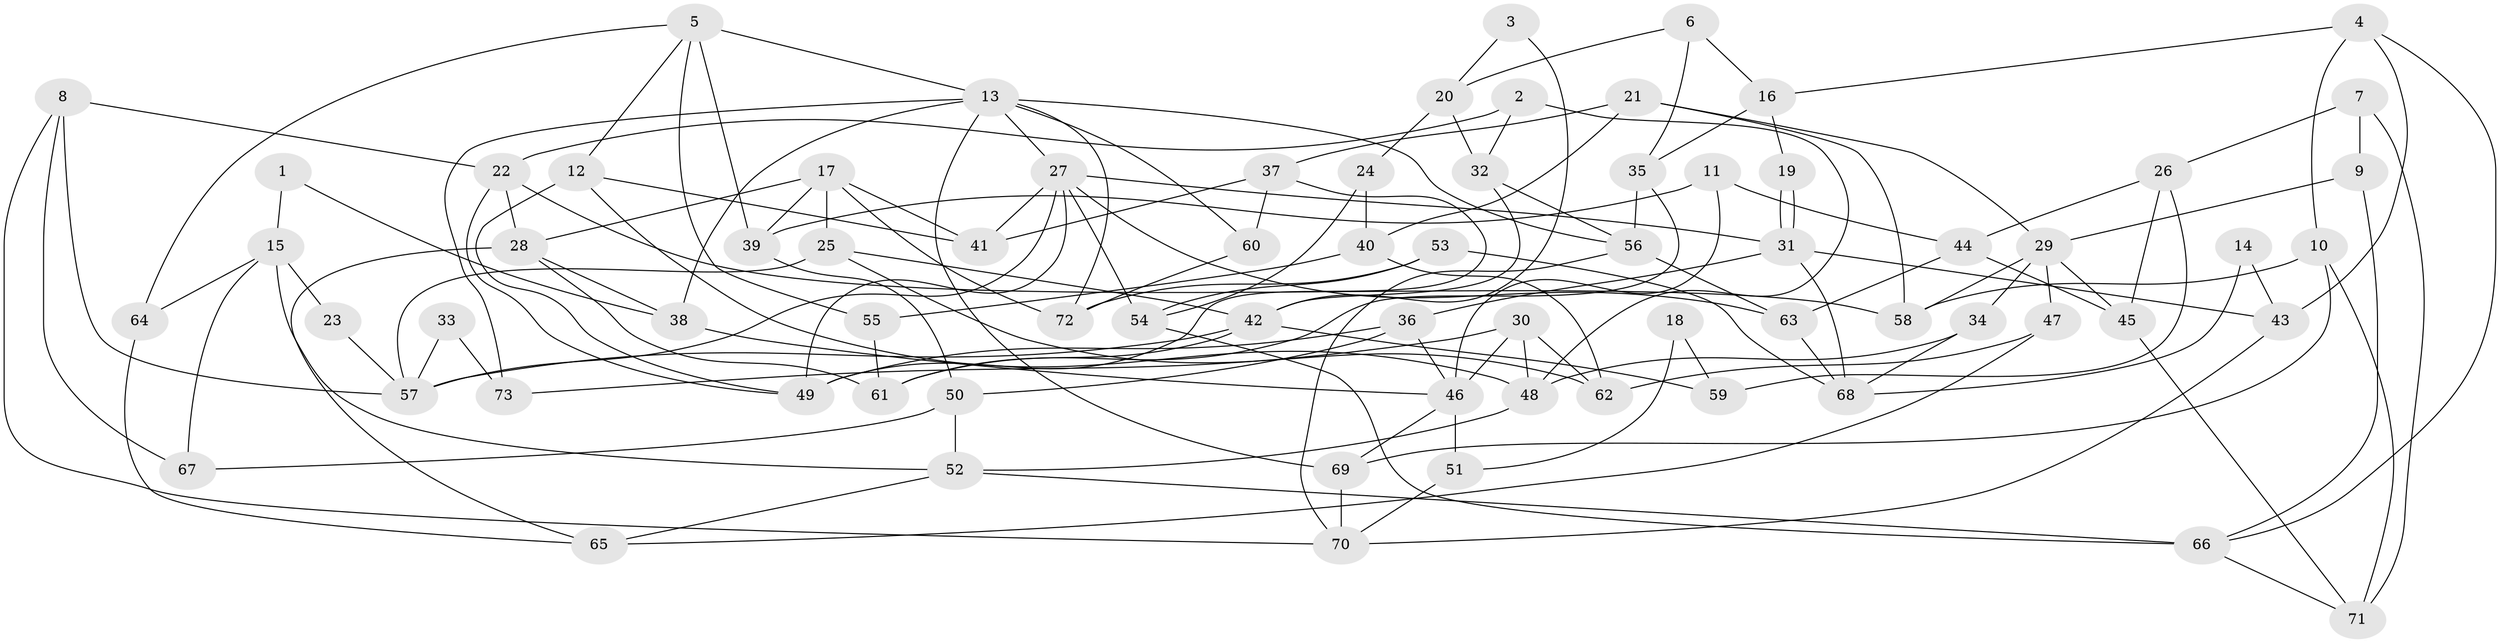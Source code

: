 // coarse degree distribution, {4: 0.28846153846153844, 2: 0.09615384615384616, 5: 0.25, 3: 0.17307692307692307, 12: 0.019230769230769232, 8: 0.057692307692307696, 7: 0.07692307692307693, 6: 0.038461538461538464}
// Generated by graph-tools (version 1.1) at 2025/37/03/04/25 23:37:14]
// undirected, 73 vertices, 146 edges
graph export_dot {
  node [color=gray90,style=filled];
  1;
  2;
  3;
  4;
  5;
  6;
  7;
  8;
  9;
  10;
  11;
  12;
  13;
  14;
  15;
  16;
  17;
  18;
  19;
  20;
  21;
  22;
  23;
  24;
  25;
  26;
  27;
  28;
  29;
  30;
  31;
  32;
  33;
  34;
  35;
  36;
  37;
  38;
  39;
  40;
  41;
  42;
  43;
  44;
  45;
  46;
  47;
  48;
  49;
  50;
  51;
  52;
  53;
  54;
  55;
  56;
  57;
  58;
  59;
  60;
  61;
  62;
  63;
  64;
  65;
  66;
  67;
  68;
  69;
  70;
  71;
  72;
  73;
  1 -- 15;
  1 -- 38;
  2 -- 32;
  2 -- 48;
  2 -- 22;
  3 -- 20;
  3 -- 42;
  4 -- 10;
  4 -- 43;
  4 -- 16;
  4 -- 66;
  5 -- 55;
  5 -- 12;
  5 -- 13;
  5 -- 39;
  5 -- 64;
  6 -- 20;
  6 -- 35;
  6 -- 16;
  7 -- 9;
  7 -- 26;
  7 -- 71;
  8 -- 67;
  8 -- 22;
  8 -- 57;
  8 -- 70;
  9 -- 66;
  9 -- 29;
  10 -- 71;
  10 -- 69;
  10 -- 58;
  11 -- 46;
  11 -- 39;
  11 -- 44;
  12 -- 49;
  12 -- 41;
  12 -- 48;
  13 -- 27;
  13 -- 38;
  13 -- 56;
  13 -- 60;
  13 -- 69;
  13 -- 72;
  13 -- 73;
  14 -- 68;
  14 -- 43;
  15 -- 52;
  15 -- 64;
  15 -- 23;
  15 -- 67;
  16 -- 19;
  16 -- 35;
  17 -- 25;
  17 -- 28;
  17 -- 39;
  17 -- 41;
  17 -- 72;
  18 -- 59;
  18 -- 51;
  19 -- 31;
  19 -- 31;
  20 -- 32;
  20 -- 24;
  21 -- 58;
  21 -- 29;
  21 -- 37;
  21 -- 40;
  22 -- 49;
  22 -- 28;
  22 -- 58;
  23 -- 57;
  24 -- 54;
  24 -- 40;
  25 -- 42;
  25 -- 57;
  25 -- 62;
  26 -- 45;
  26 -- 44;
  26 -- 59;
  27 -- 49;
  27 -- 41;
  27 -- 31;
  27 -- 54;
  27 -- 57;
  27 -- 63;
  28 -- 38;
  28 -- 61;
  28 -- 65;
  29 -- 58;
  29 -- 34;
  29 -- 45;
  29 -- 47;
  30 -- 48;
  30 -- 62;
  30 -- 46;
  30 -- 73;
  31 -- 36;
  31 -- 43;
  31 -- 68;
  32 -- 56;
  32 -- 42;
  33 -- 73;
  33 -- 57;
  34 -- 48;
  34 -- 68;
  35 -- 56;
  35 -- 61;
  36 -- 46;
  36 -- 49;
  36 -- 50;
  37 -- 60;
  37 -- 41;
  37 -- 49;
  38 -- 46;
  39 -- 50;
  40 -- 62;
  40 -- 55;
  42 -- 57;
  42 -- 61;
  42 -- 59;
  43 -- 70;
  44 -- 45;
  44 -- 63;
  45 -- 71;
  46 -- 69;
  46 -- 51;
  47 -- 65;
  47 -- 62;
  48 -- 52;
  50 -- 52;
  50 -- 67;
  51 -- 70;
  52 -- 66;
  52 -- 65;
  53 -- 72;
  53 -- 68;
  53 -- 54;
  54 -- 66;
  55 -- 61;
  56 -- 63;
  56 -- 70;
  60 -- 72;
  63 -- 68;
  64 -- 65;
  66 -- 71;
  69 -- 70;
}
